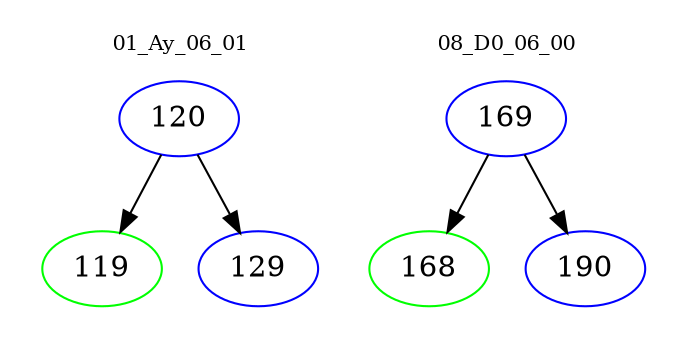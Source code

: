 digraph{
subgraph cluster_0 {
color = white
label = "01_Ay_06_01";
fontsize=10;
T0_120 [label="120", color="blue"]
T0_120 -> T0_119 [color="black"]
T0_119 [label="119", color="green"]
T0_120 -> T0_129 [color="black"]
T0_129 [label="129", color="blue"]
}
subgraph cluster_1 {
color = white
label = "08_D0_06_00";
fontsize=10;
T1_169 [label="169", color="blue"]
T1_169 -> T1_168 [color="black"]
T1_168 [label="168", color="green"]
T1_169 -> T1_190 [color="black"]
T1_190 [label="190", color="blue"]
}
}
